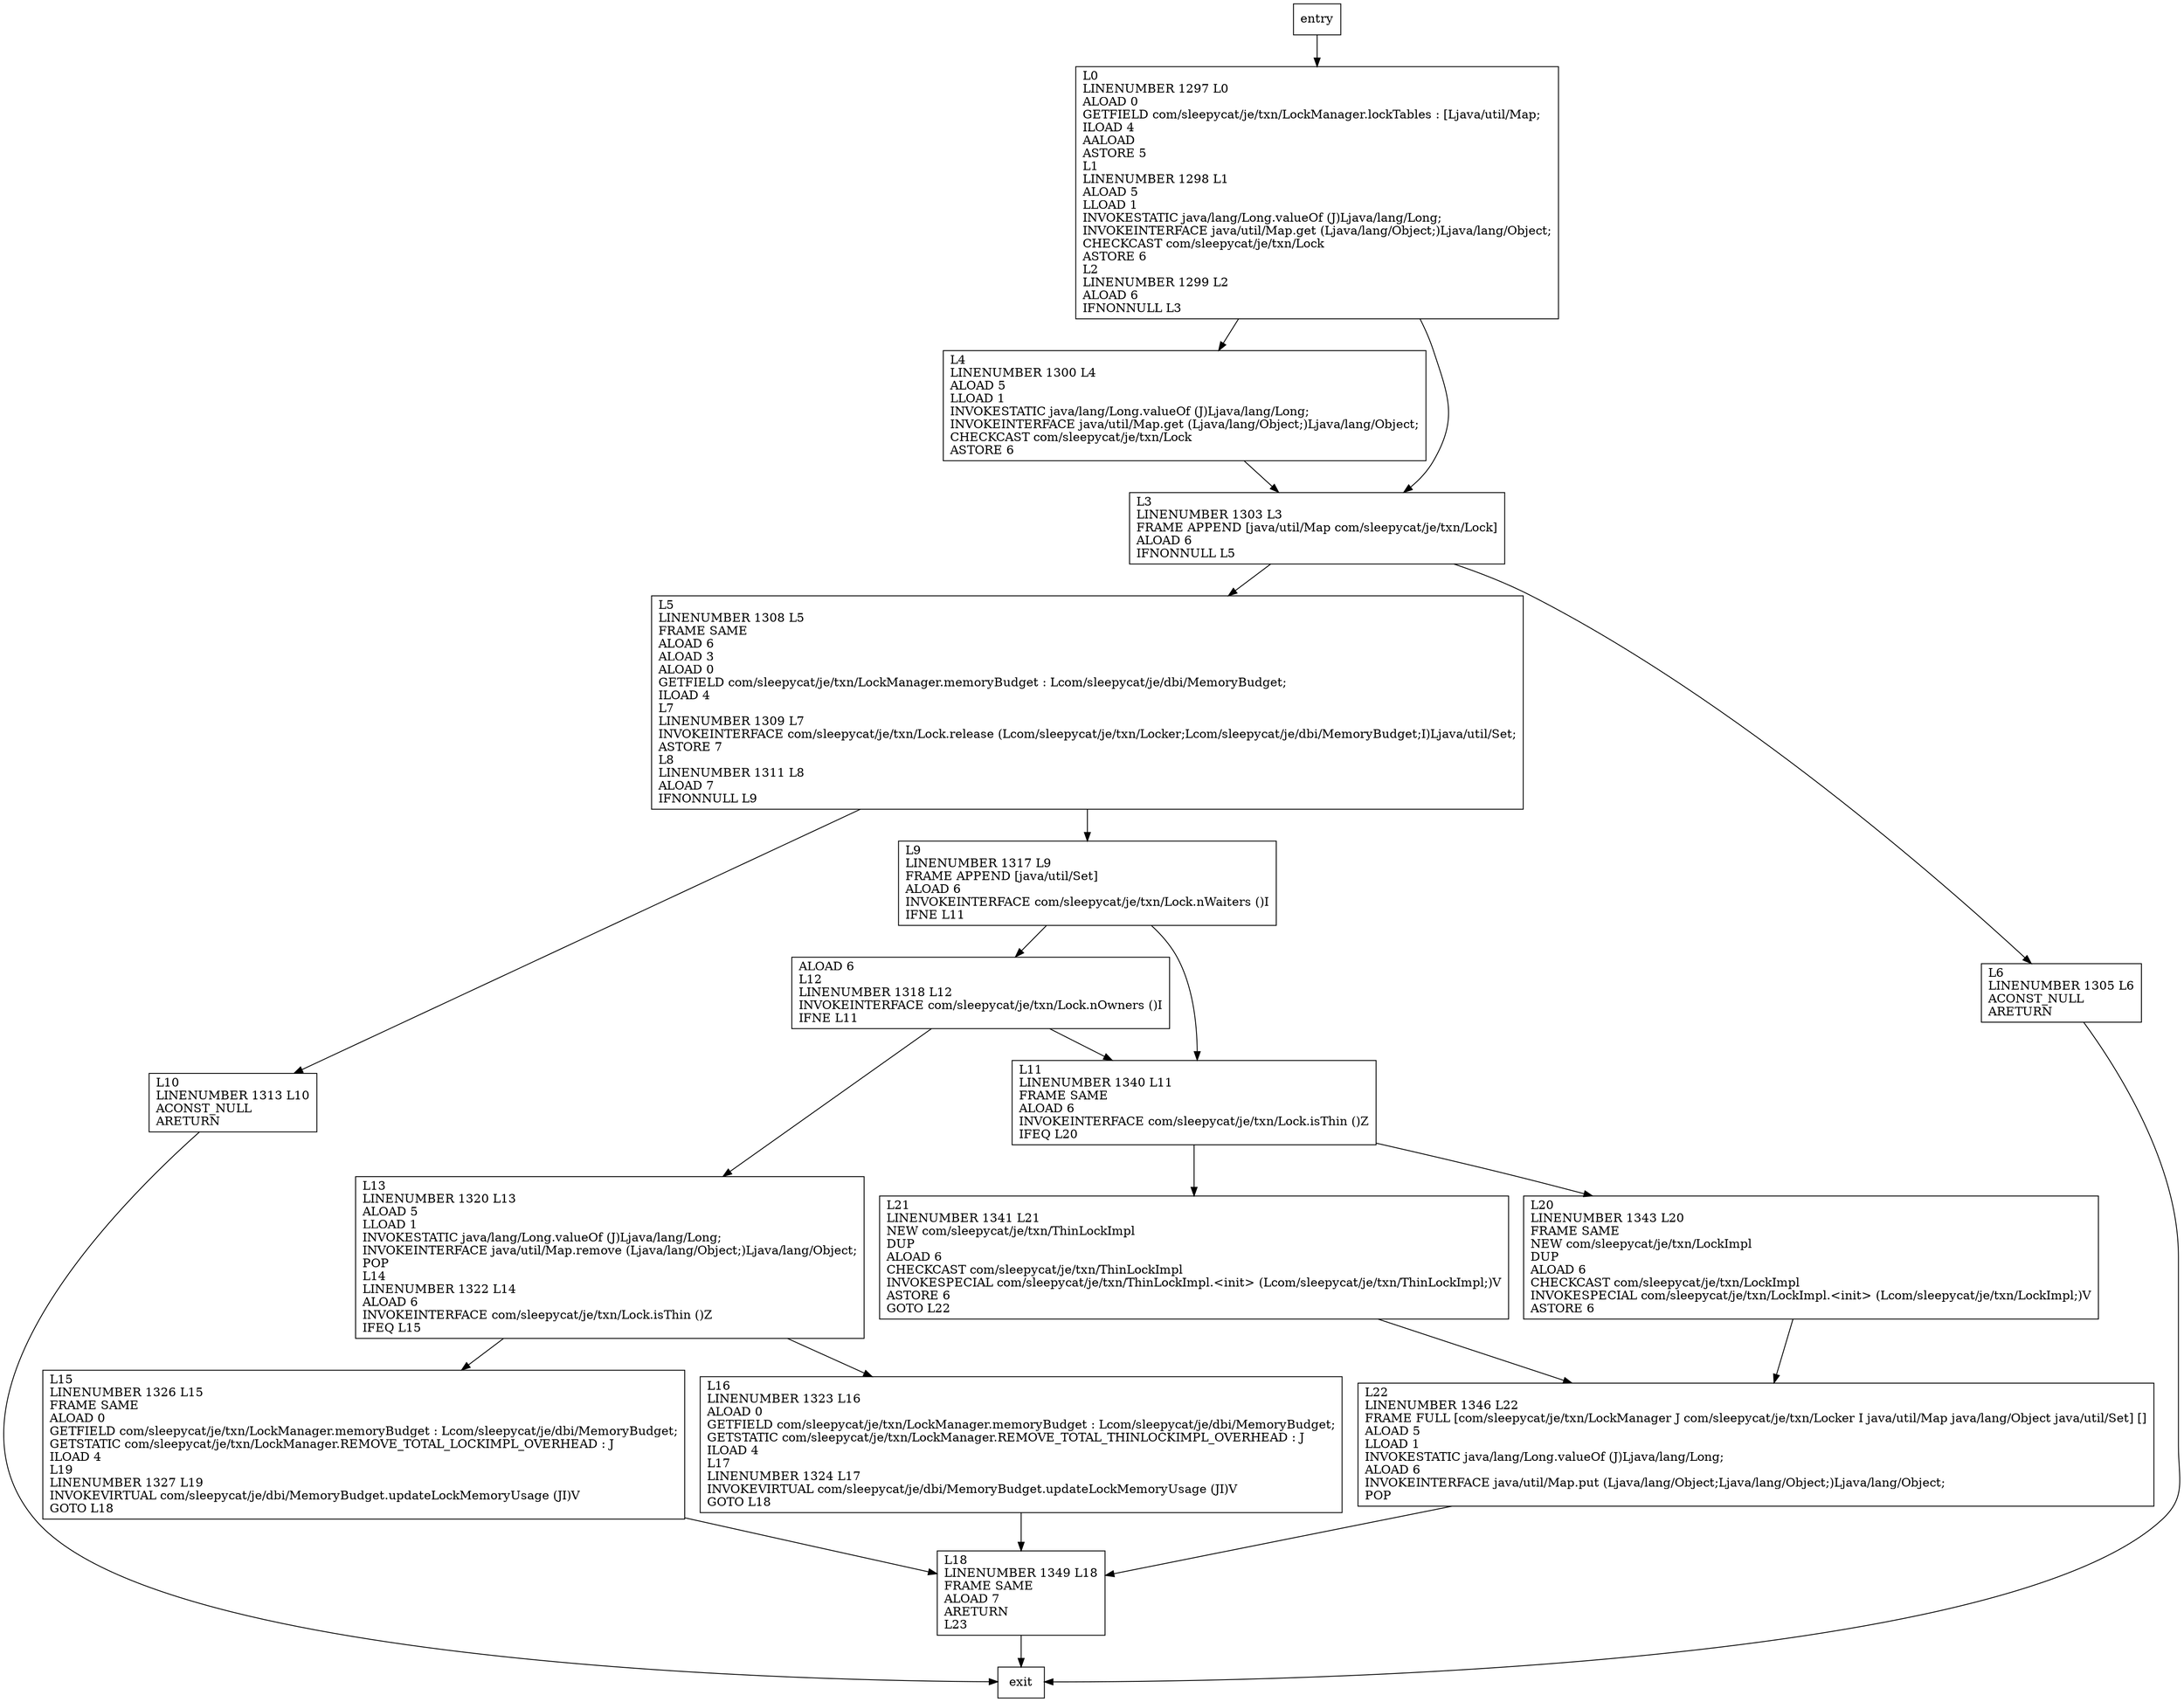 digraph releaseAndFindNotifyTargetsInternal {
node [shape=record];
315063126 [label="L21\lLINENUMBER 1341 L21\lNEW com/sleepycat/je/txn/ThinLockImpl\lDUP\lALOAD 6\lCHECKCAST com/sleepycat/je/txn/ThinLockImpl\lINVOKESPECIAL com/sleepycat/je/txn/ThinLockImpl.\<init\> (Lcom/sleepycat/je/txn/ThinLockImpl;)V\lASTORE 6\lGOTO L22\l"];
1528339187 [label="L20\lLINENUMBER 1343 L20\lFRAME SAME\lNEW com/sleepycat/je/txn/LockImpl\lDUP\lALOAD 6\lCHECKCAST com/sleepycat/je/txn/LockImpl\lINVOKESPECIAL com/sleepycat/je/txn/LockImpl.\<init\> (Lcom/sleepycat/je/txn/LockImpl;)V\lASTORE 6\l"];
3561903 [label="L13\lLINENUMBER 1320 L13\lALOAD 5\lLLOAD 1\lINVOKESTATIC java/lang/Long.valueOf (J)Ljava/lang/Long;\lINVOKEINTERFACE java/util/Map.remove (Ljava/lang/Object;)Ljava/lang/Object;\lPOP\lL14\lLINENUMBER 1322 L14\lALOAD 6\lINVOKEINTERFACE com/sleepycat/je/txn/Lock.isThin ()Z\lIFEQ L15\l"];
488303494 [label="ALOAD 6\lL12\lLINENUMBER 1318 L12\lINVOKEINTERFACE com/sleepycat/je/txn/Lock.nOwners ()I\lIFNE L11\l"];
1016321657 [label="L22\lLINENUMBER 1346 L22\lFRAME FULL [com/sleepycat/je/txn/LockManager J com/sleepycat/je/txn/Locker I java/util/Map java/lang/Object java/util/Set] []\lALOAD 5\lLLOAD 1\lINVOKESTATIC java/lang/Long.valueOf (J)Ljava/lang/Long;\lALOAD 6\lINVOKEINTERFACE java/util/Map.put (Ljava/lang/Object;Ljava/lang/Object;)Ljava/lang/Object;\lPOP\l"];
546219465 [label="L18\lLINENUMBER 1349 L18\lFRAME SAME\lALOAD 7\lARETURN\lL23\l"];
815802282 [label="L5\lLINENUMBER 1308 L5\lFRAME SAME\lALOAD 6\lALOAD 3\lALOAD 0\lGETFIELD com/sleepycat/je/txn/LockManager.memoryBudget : Lcom/sleepycat/je/dbi/MemoryBudget;\lILOAD 4\lL7\lLINENUMBER 1309 L7\lINVOKEINTERFACE com/sleepycat/je/txn/Lock.release (Lcom/sleepycat/je/txn/Locker;Lcom/sleepycat/je/dbi/MemoryBudget;I)Ljava/util/Set;\lASTORE 7\lL8\lLINENUMBER 1311 L8\lALOAD 7\lIFNONNULL L9\l"];
281823908 [label="L0\lLINENUMBER 1297 L0\lALOAD 0\lGETFIELD com/sleepycat/je/txn/LockManager.lockTables : [Ljava/util/Map;\lILOAD 4\lAALOAD\lASTORE 5\lL1\lLINENUMBER 1298 L1\lALOAD 5\lLLOAD 1\lINVOKESTATIC java/lang/Long.valueOf (J)Ljava/lang/Long;\lINVOKEINTERFACE java/util/Map.get (Ljava/lang/Object;)Ljava/lang/Object;\lCHECKCAST com/sleepycat/je/txn/Lock\lASTORE 6\lL2\lLINENUMBER 1299 L2\lALOAD 6\lIFNONNULL L3\l"];
741737693 [label="L10\lLINENUMBER 1313 L10\lACONST_NULL\lARETURN\l"];
524566945 [label="L4\lLINENUMBER 1300 L4\lALOAD 5\lLLOAD 1\lINVOKESTATIC java/lang/Long.valueOf (J)Ljava/lang/Long;\lINVOKEINTERFACE java/util/Map.get (Ljava/lang/Object;)Ljava/lang/Object;\lCHECKCAST com/sleepycat/je/txn/Lock\lASTORE 6\l"];
1454779218 [label="L15\lLINENUMBER 1326 L15\lFRAME SAME\lALOAD 0\lGETFIELD com/sleepycat/je/txn/LockManager.memoryBudget : Lcom/sleepycat/je/dbi/MemoryBudget;\lGETSTATIC com/sleepycat/je/txn/LockManager.REMOVE_TOTAL_LOCKIMPL_OVERHEAD : J\lILOAD 4\lL19\lLINENUMBER 1327 L19\lINVOKEVIRTUAL com/sleepycat/je/dbi/MemoryBudget.updateLockMemoryUsage (JI)V\lGOTO L18\l"];
2134891217 [label="L9\lLINENUMBER 1317 L9\lFRAME APPEND [java/util/Set]\lALOAD 6\lINVOKEINTERFACE com/sleepycat/je/txn/Lock.nWaiters ()I\lIFNE L11\l"];
481994136 [label="L16\lLINENUMBER 1323 L16\lALOAD 0\lGETFIELD com/sleepycat/je/txn/LockManager.memoryBudget : Lcom/sleepycat/je/dbi/MemoryBudget;\lGETSTATIC com/sleepycat/je/txn/LockManager.REMOVE_TOTAL_THINLOCKIMPL_OVERHEAD : J\lILOAD 4\lL17\lLINENUMBER 1324 L17\lINVOKEVIRTUAL com/sleepycat/je/dbi/MemoryBudget.updateLockMemoryUsage (JI)V\lGOTO L18\l"];
2131074032 [label="L3\lLINENUMBER 1303 L3\lFRAME APPEND [java/util/Map com/sleepycat/je/txn/Lock]\lALOAD 6\lIFNONNULL L5\l"];
1112261232 [label="L6\lLINENUMBER 1305 L6\lACONST_NULL\lARETURN\l"];
31384087 [label="L11\lLINENUMBER 1340 L11\lFRAME SAME\lALOAD 6\lINVOKEINTERFACE com/sleepycat/je/txn/Lock.isThin ()Z\lIFEQ L20\l"];
entry;
exit;
315063126 -> 1016321657
1528339187 -> 1016321657
3561903 -> 1454779218
3561903 -> 481994136
488303494 -> 3561903
488303494 -> 31384087
1016321657 -> 546219465
546219465 -> exit
815802282 -> 2134891217
815802282 -> 741737693
281823908 -> 524566945
281823908 -> 2131074032
741737693 -> exit
524566945 -> 2131074032
entry -> 281823908
1454779218 -> 546219465
2134891217 -> 488303494
2134891217 -> 31384087
481994136 -> 546219465
2131074032 -> 815802282
2131074032 -> 1112261232
1112261232 -> exit
31384087 -> 315063126
31384087 -> 1528339187
}
